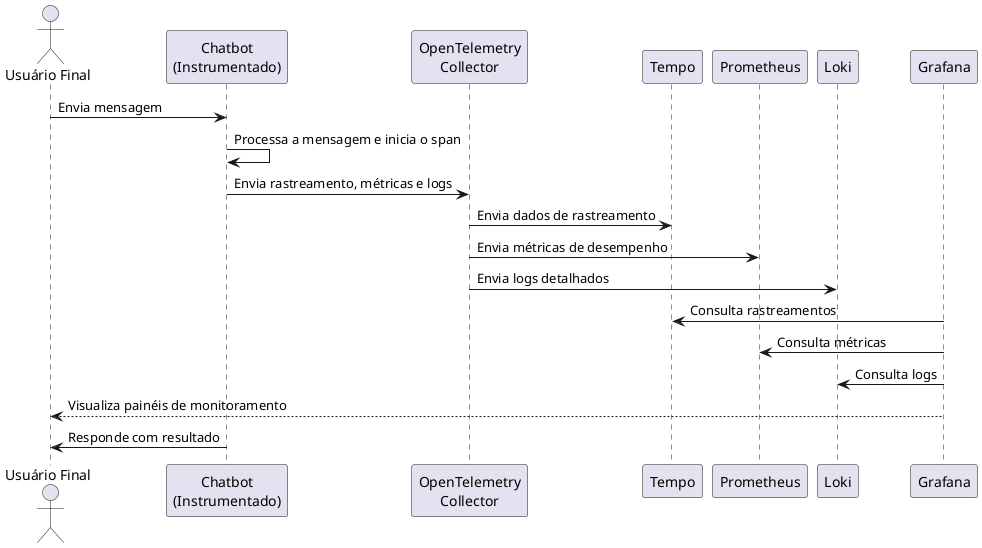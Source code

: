@startuml
actor "Usuário Final" as Usuario
participant "Chatbot\n(Instrumentado)" as Chatbot
participant "OpenTelemetry\nCollector" as OTelCollector
participant "Tempo" as Tempo
participant "Prometheus" as Prometheus
participant "Loki" as Loki
participant "Grafana" as Grafana

Usuario -> Chatbot : Envia mensagem
Chatbot -> Chatbot : Processa a mensagem e inicia o span
Chatbot -> OTelCollector : Envia rastreamento, métricas e logs

OTelCollector -> Tempo : Envia dados de rastreamento
OTelCollector -> Prometheus : Envia métricas de desempenho
OTelCollector -> Loki : Envia logs detalhados

Grafana -> Tempo : Consulta rastreamentos
Grafana -> Prometheus : Consulta métricas
Grafana -> Loki : Consulta logs

Usuario <-- Grafana : Visualiza painéis de monitoramento

Chatbot -> Usuario : Responde com resultado
@enduml